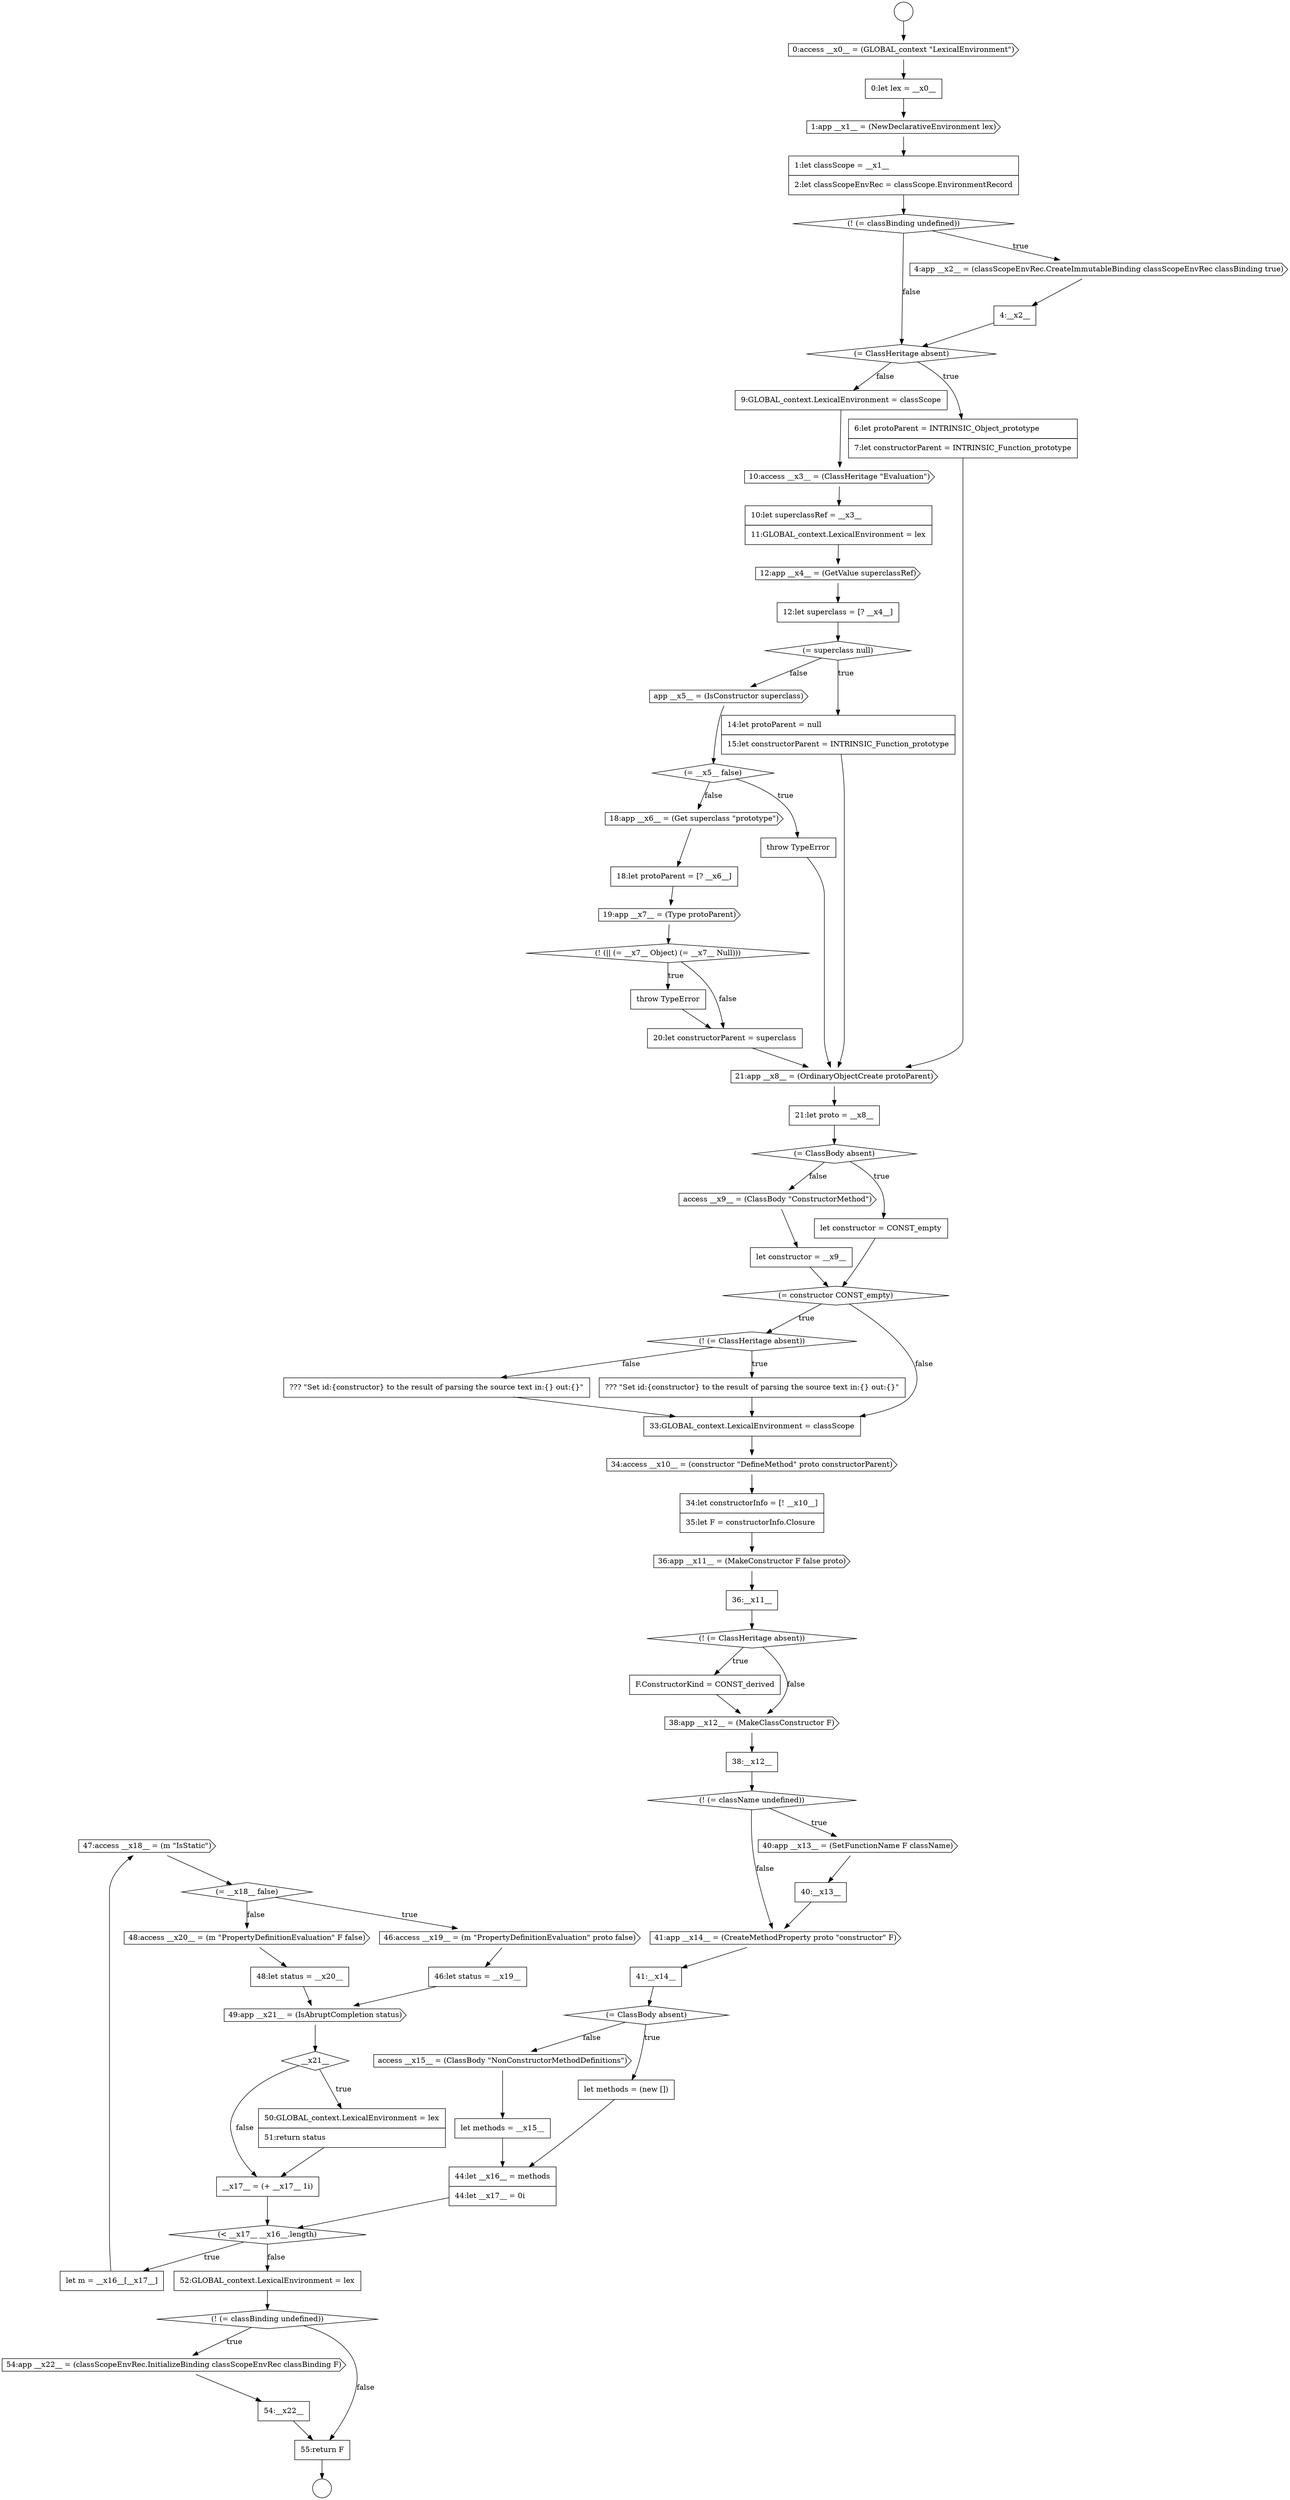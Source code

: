 digraph {
  node9805 [shape=cds, label=<<font color="black">47:access __x18__ = (m &quot;IsStatic&quot;)</font>> color="black" fillcolor="white" style=filled]
  node9761 [shape=cds, label=<<font color="black">12:app __x4__ = (GetValue superclassRef)</font>> color="black" fillcolor="white" style=filled]
  node9765 [shape=cds, label=<<font color="black">app __x5__ = (IsConstructor superclass)</font>> color="black" fillcolor="white" style=filled]
  node9798 [shape=diamond, label=<<font color="black">(= ClassBody absent)</font>> color="black" fillcolor="white" style=filled]
  node9786 [shape=none, margin=0, label=<<font color="black">
    <table border="0" cellborder="1" cellspacing="0" cellpadding="10">
      <tr><td align="left">34:let constructorInfo = [! __x10__]</td></tr>
      <tr><td align="left">35:let F = constructorInfo.Closure</td></tr>
    </table>
  </font>> color="black" fillcolor="white" style=filled]
  node9754 [shape=cds, label=<<font color="black">4:app __x2__ = (classScopeEnvRec.CreateImmutableBinding classScopeEnvRec classBinding true)</font>> color="black" fillcolor="white" style=filled]
  node9791 [shape=cds, label=<<font color="black">38:app __x12__ = (MakeClassConstructor F)</font>> color="black" fillcolor="white" style=filled]
  node9769 [shape=none, margin=0, label=<<font color="black">
    <table border="0" cellborder="1" cellspacing="0" cellpadding="10">
      <tr><td align="left">18:let protoParent = [? __x6__]</td></tr>
    </table>
  </font>> color="black" fillcolor="white" style=filled]
  node9759 [shape=cds, label=<<font color="black">10:access __x3__ = (ClassHeritage &quot;Evaluation&quot;)</font>> color="black" fillcolor="white" style=filled]
  node9818 [shape=none, margin=0, label=<<font color="black">
    <table border="0" cellborder="1" cellspacing="0" cellpadding="10">
      <tr><td align="left">54:__x22__</td></tr>
    </table>
  </font>> color="black" fillcolor="white" style=filled]
  node9813 [shape=none, margin=0, label=<<font color="black">
    <table border="0" cellborder="1" cellspacing="0" cellpadding="10">
      <tr><td align="left">50:GLOBAL_context.LexicalEnvironment = lex</td></tr>
      <tr><td align="left">51:return status</td></tr>
    </table>
  </font>> color="black" fillcolor="white" style=filled]
  node9801 [shape=none, margin=0, label=<<font color="black">
    <table border="0" cellborder="1" cellspacing="0" cellpadding="10">
      <tr><td align="left">let methods = __x15__</td></tr>
    </table>
  </font>> color="black" fillcolor="white" style=filled]
  node9774 [shape=cds, label=<<font color="black">21:app __x8__ = (OrdinaryObjectCreate protoParent)</font>> color="black" fillcolor="white" style=filled]
  node9800 [shape=cds, label=<<font color="black">access __x15__ = (ClassBody &quot;NonConstructorMethodDefinitions&quot;)</font>> color="black" fillcolor="white" style=filled]
  node9768 [shape=cds, label=<<font color="black">18:app __x6__ = (Get superclass &quot;prototype&quot;)</font>> color="black" fillcolor="white" style=filled]
  node9811 [shape=cds, label=<<font color="black">49:app __x21__ = (IsAbruptCompletion status)</font>> color="black" fillcolor="white" style=filled]
  node9781 [shape=diamond, label=<<font color="black">(! (= ClassHeritage absent))</font>> color="black" fillcolor="white" style=filled]
  node9779 [shape=none, margin=0, label=<<font color="black">
    <table border="0" cellborder="1" cellspacing="0" cellpadding="10">
      <tr><td align="left">let constructor = __x9__</td></tr>
    </table>
  </font>> color="black" fillcolor="white" style=filled]
  node9749 [shape=cds, label=<<font color="black">0:access __x0__ = (GLOBAL_context &quot;LexicalEnvironment&quot;)</font>> color="black" fillcolor="white" style=filled]
  node9796 [shape=cds, label=<<font color="black">41:app __x14__ = (CreateMethodProperty proto &quot;constructor&quot; F)</font>> color="black" fillcolor="white" style=filled]
  node9764 [shape=none, margin=0, label=<<font color="black">
    <table border="0" cellborder="1" cellspacing="0" cellpadding="10">
      <tr><td align="left">14:let protoParent = null</td></tr>
      <tr><td align="left">15:let constructorParent = INTRINSIC_Function_prototype</td></tr>
    </table>
  </font>> color="black" fillcolor="white" style=filled]
  node9797 [shape=none, margin=0, label=<<font color="black">
    <table border="0" cellborder="1" cellspacing="0" cellpadding="10">
      <tr><td align="left">41:__x14__</td></tr>
    </table>
  </font>> color="black" fillcolor="white" style=filled]
  node9785 [shape=cds, label=<<font color="black">34:access __x10__ = (constructor &quot;DefineMethod&quot; proto constructorParent)</font>> color="black" fillcolor="white" style=filled]
  node9753 [shape=diamond, label=<<font color="black">(! (= classBinding undefined))</font>> color="black" fillcolor="white" style=filled]
  node9817 [shape=cds, label=<<font color="black">54:app __x22__ = (classScopeEnvRec.InitializeBinding classScopeEnvRec classBinding F)</font>> color="black" fillcolor="white" style=filled]
  node9790 [shape=none, margin=0, label=<<font color="black">
    <table border="0" cellborder="1" cellspacing="0" cellpadding="10">
      <tr><td align="left">F.ConstructorKind = CONST_derived</td></tr>
    </table>
  </font>> color="black" fillcolor="white" style=filled]
  node9758 [shape=none, margin=0, label=<<font color="black">
    <table border="0" cellborder="1" cellspacing="0" cellpadding="10">
      <tr><td align="left">9:GLOBAL_context.LexicalEnvironment = classScope</td></tr>
    </table>
  </font>> color="black" fillcolor="white" style=filled]
  node9814 [shape=none, margin=0, label=<<font color="black">
    <table border="0" cellborder="1" cellspacing="0" cellpadding="10">
      <tr><td align="left">__x17__ = (+ __x17__ 1i)</td></tr>
    </table>
  </font>> color="black" fillcolor="white" style=filled]
  node9804 [shape=none, margin=0, label=<<font color="black">
    <table border="0" cellborder="1" cellspacing="0" cellpadding="10">
      <tr><td align="left">let m = __x16__[__x17__]</td></tr>
    </table>
  </font>> color="black" fillcolor="white" style=filled]
  node9773 [shape=none, margin=0, label=<<font color="black">
    <table border="0" cellborder="1" cellspacing="0" cellpadding="10">
      <tr><td align="left">20:let constructorParent = superclass</td></tr>
    </table>
  </font>> color="black" fillcolor="white" style=filled]
  node9772 [shape=none, margin=0, label=<<font color="black">
    <table border="0" cellborder="1" cellspacing="0" cellpadding="10">
      <tr><td align="left">throw TypeError</td></tr>
    </table>
  </font>> color="black" fillcolor="white" style=filled]
  node9782 [shape=none, margin=0, label=<<font color="black">
    <table border="0" cellborder="1" cellspacing="0" cellpadding="10">
      <tr><td align="left">??? &quot;Set id:{constructor} to the result of parsing the source text in:{} out:{}&quot;</td></tr>
    </table>
  </font>> color="black" fillcolor="white" style=filled]
  node9750 [shape=none, margin=0, label=<<font color="black">
    <table border="0" cellborder="1" cellspacing="0" cellpadding="10">
      <tr><td align="left">0:let lex = __x0__</td></tr>
    </table>
  </font>> color="black" fillcolor="white" style=filled]
  node9793 [shape=diamond, label=<<font color="black">(! (= className undefined))</font>> color="black" fillcolor="white" style=filled]
  node9776 [shape=diamond, label=<<font color="black">(= ClassBody absent)</font>> color="black" fillcolor="white" style=filled]
  node9808 [shape=none, margin=0, label=<<font color="black">
    <table border="0" cellborder="1" cellspacing="0" cellpadding="10">
      <tr><td align="left">46:let status = __x19__</td></tr>
    </table>
  </font>> color="black" fillcolor="white" style=filled]
  node9803 [shape=diamond, label=<<font color="black">(&lt; __x17__ __x16__.length)</font>> color="black" fillcolor="white" style=filled]
  node9771 [shape=diamond, label=<<font color="black">(! (|| (= __x7__ Object) (= __x7__ Null)))</font>> color="black" fillcolor="white" style=filled]
  node9789 [shape=diamond, label=<<font color="black">(! (= ClassHeritage absent))</font>> color="black" fillcolor="white" style=filled]
  node9757 [shape=none, margin=0, label=<<font color="black">
    <table border="0" cellborder="1" cellspacing="0" cellpadding="10">
      <tr><td align="left">6:let protoParent = INTRINSIC_Object_prototype</td></tr>
      <tr><td align="left">7:let constructorParent = INTRINSIC_Function_prototype</td></tr>
    </table>
  </font>> color="black" fillcolor="white" style=filled]
  node9756 [shape=diamond, label=<<font color="black">(= ClassHeritage absent)</font>> color="black" fillcolor="white" style=filled]
  node9751 [shape=cds, label=<<font color="black">1:app __x1__ = (NewDeclarativeEnvironment lex)</font>> color="black" fillcolor="white" style=filled]
  node9762 [shape=none, margin=0, label=<<font color="black">
    <table border="0" cellborder="1" cellspacing="0" cellpadding="10">
      <tr><td align="left">12:let superclass = [? __x4__]</td></tr>
    </table>
  </font>> color="black" fillcolor="white" style=filled]
  node9777 [shape=none, margin=0, label=<<font color="black">
    <table border="0" cellborder="1" cellspacing="0" cellpadding="10">
      <tr><td align="left">let constructor = CONST_empty</td></tr>
    </table>
  </font>> color="black" fillcolor="white" style=filled]
  node9783 [shape=none, margin=0, label=<<font color="black">
    <table border="0" cellborder="1" cellspacing="0" cellpadding="10">
      <tr><td align="left">??? &quot;Set id:{constructor} to the result of parsing the source text in:{} out:{}&quot;</td></tr>
    </table>
  </font>> color="black" fillcolor="white" style=filled]
  node9794 [shape=cds, label=<<font color="black">40:app __x13__ = (SetFunctionName F className)</font>> color="black" fillcolor="white" style=filled]
  node9766 [shape=diamond, label=<<font color="black">(= __x5__ false)</font>> color="black" fillcolor="white" style=filled]
  node9807 [shape=cds, label=<<font color="black">46:access __x19__ = (m &quot;PropertyDefinitionEvaluation&quot; proto false)</font>> color="black" fillcolor="white" style=filled]
  node9809 [shape=cds, label=<<font color="black">48:access __x20__ = (m &quot;PropertyDefinitionEvaluation&quot; F false)</font>> color="black" fillcolor="white" style=filled]
  node9815 [shape=none, margin=0, label=<<font color="black">
    <table border="0" cellborder="1" cellspacing="0" cellpadding="10">
      <tr><td align="left">52:GLOBAL_context.LexicalEnvironment = lex</td></tr>
    </table>
  </font>> color="black" fillcolor="white" style=filled]
  node9775 [shape=none, margin=0, label=<<font color="black">
    <table border="0" cellborder="1" cellspacing="0" cellpadding="10">
      <tr><td align="left">21:let proto = __x8__</td></tr>
    </table>
  </font>> color="black" fillcolor="white" style=filled]
  node9747 [shape=circle label=" " color="black" fillcolor="white" style=filled]
  node9770 [shape=cds, label=<<font color="black">19:app __x7__ = (Type protoParent)</font>> color="black" fillcolor="white" style=filled]
  node9760 [shape=none, margin=0, label=<<font color="black">
    <table border="0" cellborder="1" cellspacing="0" cellpadding="10">
      <tr><td align="left">10:let superclassRef = __x3__</td></tr>
      <tr><td align="left">11:GLOBAL_context.LexicalEnvironment = lex</td></tr>
    </table>
  </font>> color="black" fillcolor="white" style=filled]
  node9780 [shape=diamond, label=<<font color="black">(= constructor CONST_empty)</font>> color="black" fillcolor="white" style=filled]
  node9819 [shape=none, margin=0, label=<<font color="black">
    <table border="0" cellborder="1" cellspacing="0" cellpadding="10">
      <tr><td align="left">55:return F</td></tr>
    </table>
  </font>> color="black" fillcolor="white" style=filled]
  node9755 [shape=none, margin=0, label=<<font color="black">
    <table border="0" cellborder="1" cellspacing="0" cellpadding="10">
      <tr><td align="left">4:__x2__</td></tr>
    </table>
  </font>> color="black" fillcolor="white" style=filled]
  node9802 [shape=none, margin=0, label=<<font color="black">
    <table border="0" cellborder="1" cellspacing="0" cellpadding="10">
      <tr><td align="left">44:let __x16__ = methods</td></tr>
      <tr><td align="left">44:let __x17__ = 0i</td></tr>
    </table>
  </font>> color="black" fillcolor="white" style=filled]
  node9792 [shape=none, margin=0, label=<<font color="black">
    <table border="0" cellborder="1" cellspacing="0" cellpadding="10">
      <tr><td align="left">38:__x12__</td></tr>
    </table>
  </font>> color="black" fillcolor="white" style=filled]
  node9799 [shape=none, margin=0, label=<<font color="black">
    <table border="0" cellborder="1" cellspacing="0" cellpadding="10">
      <tr><td align="left">let methods = (new [])</td></tr>
    </table>
  </font>> color="black" fillcolor="white" style=filled]
  node9787 [shape=cds, label=<<font color="black">36:app __x11__ = (MakeConstructor F false proto)</font>> color="black" fillcolor="white" style=filled]
  node9812 [shape=diamond, label=<<font color="black">__x21__</font>> color="black" fillcolor="white" style=filled]
  node9806 [shape=diamond, label=<<font color="black">(= __x18__ false)</font>> color="black" fillcolor="white" style=filled]
  node9767 [shape=none, margin=0, label=<<font color="black">
    <table border="0" cellborder="1" cellspacing="0" cellpadding="10">
      <tr><td align="left">throw TypeError</td></tr>
    </table>
  </font>> color="black" fillcolor="white" style=filled]
  node9788 [shape=none, margin=0, label=<<font color="black">
    <table border="0" cellborder="1" cellspacing="0" cellpadding="10">
      <tr><td align="left">36:__x11__</td></tr>
    </table>
  </font>> color="black" fillcolor="white" style=filled]
  node9778 [shape=cds, label=<<font color="black">access __x9__ = (ClassBody &quot;ConstructorMethod&quot;)</font>> color="black" fillcolor="white" style=filled]
  node9752 [shape=none, margin=0, label=<<font color="black">
    <table border="0" cellborder="1" cellspacing="0" cellpadding="10">
      <tr><td align="left">1:let classScope = __x1__</td></tr>
      <tr><td align="left">2:let classScopeEnvRec = classScope.EnvironmentRecord</td></tr>
    </table>
  </font>> color="black" fillcolor="white" style=filled]
  node9795 [shape=none, margin=0, label=<<font color="black">
    <table border="0" cellborder="1" cellspacing="0" cellpadding="10">
      <tr><td align="left">40:__x13__</td></tr>
    </table>
  </font>> color="black" fillcolor="white" style=filled]
  node9816 [shape=diamond, label=<<font color="black">(! (= classBinding undefined))</font>> color="black" fillcolor="white" style=filled]
  node9810 [shape=none, margin=0, label=<<font color="black">
    <table border="0" cellborder="1" cellspacing="0" cellpadding="10">
      <tr><td align="left">48:let status = __x20__</td></tr>
    </table>
  </font>> color="black" fillcolor="white" style=filled]
  node9763 [shape=diamond, label=<<font color="black">(= superclass null)</font>> color="black" fillcolor="white" style=filled]
  node9784 [shape=none, margin=0, label=<<font color="black">
    <table border="0" cellborder="1" cellspacing="0" cellpadding="10">
      <tr><td align="left">33:GLOBAL_context.LexicalEnvironment = classScope</td></tr>
    </table>
  </font>> color="black" fillcolor="white" style=filled]
  node9748 [shape=circle label=" " color="black" fillcolor="white" style=filled]
  node9751 -> node9752 [ color="black"]
  node9785 -> node9786 [ color="black"]
  node9752 -> node9753 [ color="black"]
  node9753 -> node9754 [label=<<font color="black">true</font>> color="black"]
  node9753 -> node9756 [label=<<font color="black">false</font>> color="black"]
  node9789 -> node9790 [label=<<font color="black">true</font>> color="black"]
  node9789 -> node9791 [label=<<font color="black">false</font>> color="black"]
  node9771 -> node9772 [label=<<font color="black">true</font>> color="black"]
  node9771 -> node9773 [label=<<font color="black">false</font>> color="black"]
  node9773 -> node9774 [ color="black"]
  node9817 -> node9818 [ color="black"]
  node9763 -> node9764 [label=<<font color="black">true</font>> color="black"]
  node9763 -> node9765 [label=<<font color="black">false</font>> color="black"]
  node9774 -> node9775 [ color="black"]
  node9809 -> node9810 [ color="black"]
  node9782 -> node9784 [ color="black"]
  node9778 -> node9779 [ color="black"]
  node9786 -> node9787 [ color="black"]
  node9780 -> node9781 [label=<<font color="black">true</font>> color="black"]
  node9780 -> node9784 [label=<<font color="black">false</font>> color="black"]
  node9816 -> node9817 [label=<<font color="black">true</font>> color="black"]
  node9816 -> node9819 [label=<<font color="black">false</font>> color="black"]
  node9804 -> node9805 [ color="black"]
  node9772 -> node9773 [ color="black"]
  node9757 -> node9774 [ color="black"]
  node9788 -> node9789 [ color="black"]
  node9760 -> node9761 [ color="black"]
  node9812 -> node9813 [label=<<font color="black">true</font>> color="black"]
  node9812 -> node9814 [label=<<font color="black">false</font>> color="black"]
  node9755 -> node9756 [ color="black"]
  node9754 -> node9755 [ color="black"]
  node9776 -> node9777 [label=<<font color="black">true</font>> color="black"]
  node9776 -> node9778 [label=<<font color="black">false</font>> color="black"]
  node9761 -> node9762 [ color="black"]
  node9770 -> node9771 [ color="black"]
  node9794 -> node9795 [ color="black"]
  node9808 -> node9811 [ color="black"]
  node9810 -> node9811 [ color="black"]
  node9811 -> node9812 [ color="black"]
  node9793 -> node9794 [label=<<font color="black">true</font>> color="black"]
  node9793 -> node9796 [label=<<font color="black">false</font>> color="black"]
  node9765 -> node9766 [ color="black"]
  node9806 -> node9807 [label=<<font color="black">true</font>> color="black"]
  node9806 -> node9809 [label=<<font color="black">false</font>> color="black"]
  node9762 -> node9763 [ color="black"]
  node9756 -> node9757 [label=<<font color="black">true</font>> color="black"]
  node9756 -> node9758 [label=<<font color="black">false</font>> color="black"]
  node9768 -> node9769 [ color="black"]
  node9797 -> node9798 [ color="black"]
  node9818 -> node9819 [ color="black"]
  node9814 -> node9803 [ color="black"]
  node9750 -> node9751 [ color="black"]
  node9747 -> node9749 [ color="black"]
  node9813 -> node9814 [ color="black"]
  node9769 -> node9770 [ color="black"]
  node9798 -> node9799 [label=<<font color="black">true</font>> color="black"]
  node9798 -> node9800 [label=<<font color="black">false</font>> color="black"]
  node9758 -> node9759 [ color="black"]
  node9807 -> node9808 [ color="black"]
  node9791 -> node9792 [ color="black"]
  node9783 -> node9784 [ color="black"]
  node9815 -> node9816 [ color="black"]
  node9775 -> node9776 [ color="black"]
  node9802 -> node9803 [ color="black"]
  node9795 -> node9796 [ color="black"]
  node9819 -> node9748 [ color="black"]
  node9805 -> node9806 [ color="black"]
  node9767 -> node9774 [ color="black"]
  node9781 -> node9782 [label=<<font color="black">true</font>> color="black"]
  node9781 -> node9783 [label=<<font color="black">false</font>> color="black"]
  node9784 -> node9785 [ color="black"]
  node9766 -> node9767 [label=<<font color="black">true</font>> color="black"]
  node9766 -> node9768 [label=<<font color="black">false</font>> color="black"]
  node9759 -> node9760 [ color="black"]
  node9792 -> node9793 [ color="black"]
  node9777 -> node9780 [ color="black"]
  node9790 -> node9791 [ color="black"]
  node9749 -> node9750 [ color="black"]
  node9779 -> node9780 [ color="black"]
  node9799 -> node9802 [ color="black"]
  node9764 -> node9774 [ color="black"]
  node9787 -> node9788 [ color="black"]
  node9801 -> node9802 [ color="black"]
  node9800 -> node9801 [ color="black"]
  node9796 -> node9797 [ color="black"]
  node9803 -> node9804 [label=<<font color="black">true</font>> color="black"]
  node9803 -> node9815 [label=<<font color="black">false</font>> color="black"]
}
